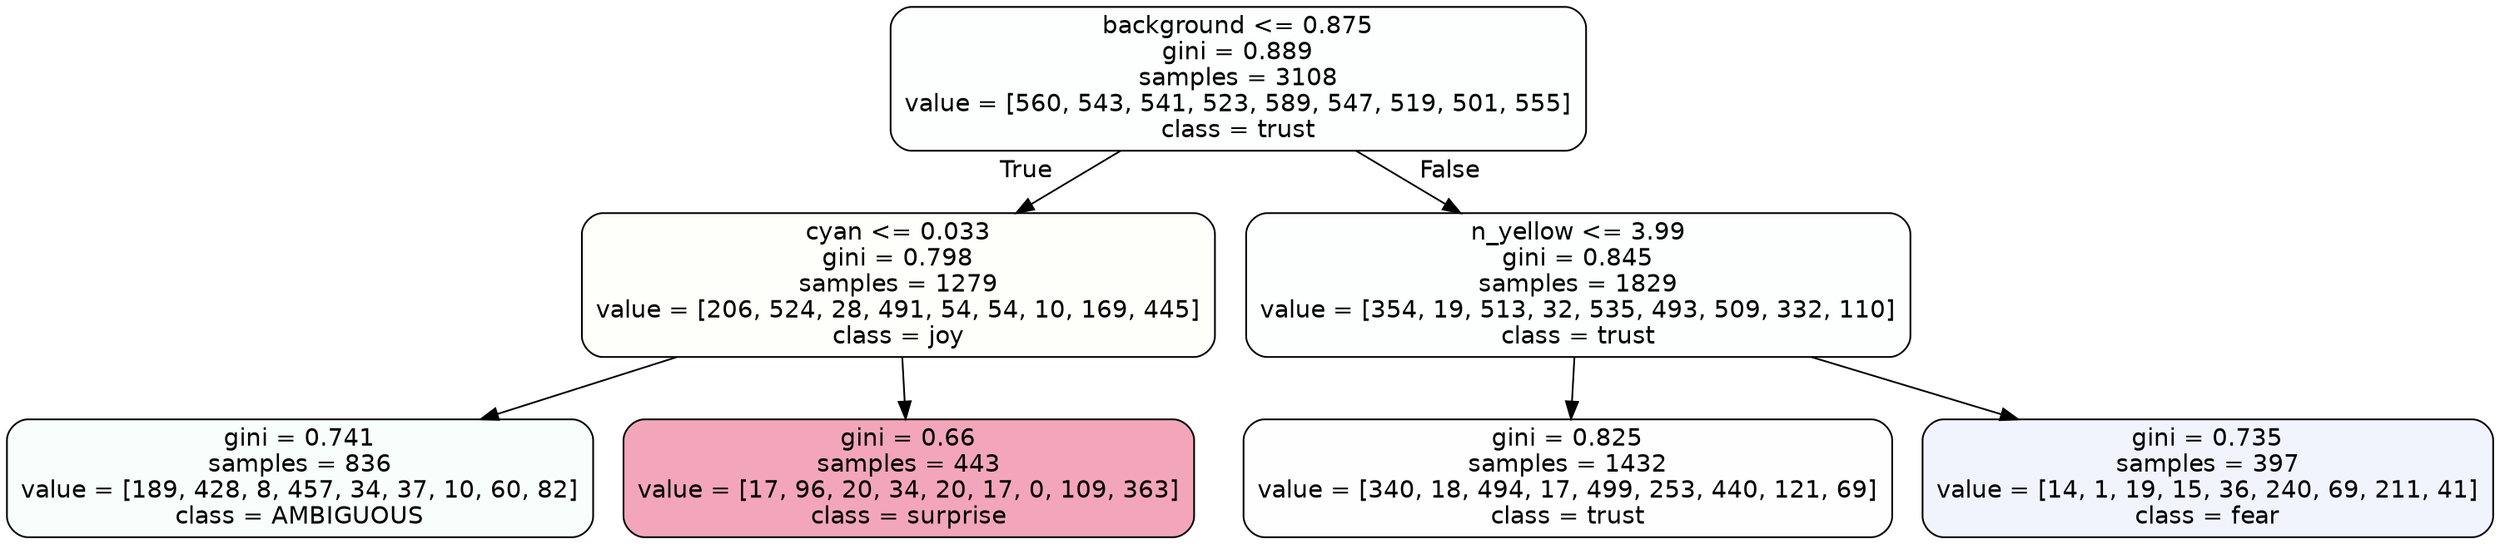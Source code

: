 digraph Tree {
node [shape=box, style="filled, rounded", color="black", fontname=helvetica] ;
edge [fontname=helvetica] ;
0 [label="background <= 0.875\ngini = 0.889\nsamples = 3108\nvalue = [560, 543, 541, 523, 589, 547, 519, 501, 555]\nclass = trust", fillcolor="#39d7e502"] ;
1 [label="cyan <= 0.033\ngini = 0.798\nsamples = 1279\nvalue = [206, 524, 28, 491, 54, 54, 10, 169, 445]\nclass = joy", fillcolor="#d7e53906"] ;
0 -> 1 [labeldistance=2.5, labelangle=45, headlabel="True"] ;
2 [label="gini = 0.741\nsamples = 836\nvalue = [189, 428, 8, 457, 34, 37, 10, 60, 82]\nclass = AMBIGUOUS", fillcolor="#39e58108"] ;
1 -> 2 ;
3 [label="gini = 0.66\nsamples = 443\nvalue = [17, 96, 20, 34, 20, 17, 0, 109, 363]\nclass = surprise", fillcolor="#e5396472"] ;
1 -> 3 ;
4 [label="n_yellow <= 3.99\ngini = 0.845\nsamples = 1829\nvalue = [354, 19, 513, 32, 535, 493, 509, 332, 110]\nclass = trust", fillcolor="#39d7e502"] ;
0 -> 4 [labeldistance=2.5, labelangle=-45, headlabel="False"] ;
5 [label="gini = 0.825\nsamples = 1432\nvalue = [340, 18, 494, 17, 499, 253, 440, 121, 69]\nclass = trust", fillcolor="#39d7e501"] ;
4 -> 5 ;
6 [label="gini = 0.735\nsamples = 397\nvalue = [14, 1, 19, 15, 36, 240, 69, 211, 41]\nclass = fear", fillcolor="#3964e511"] ;
4 -> 6 ;
}